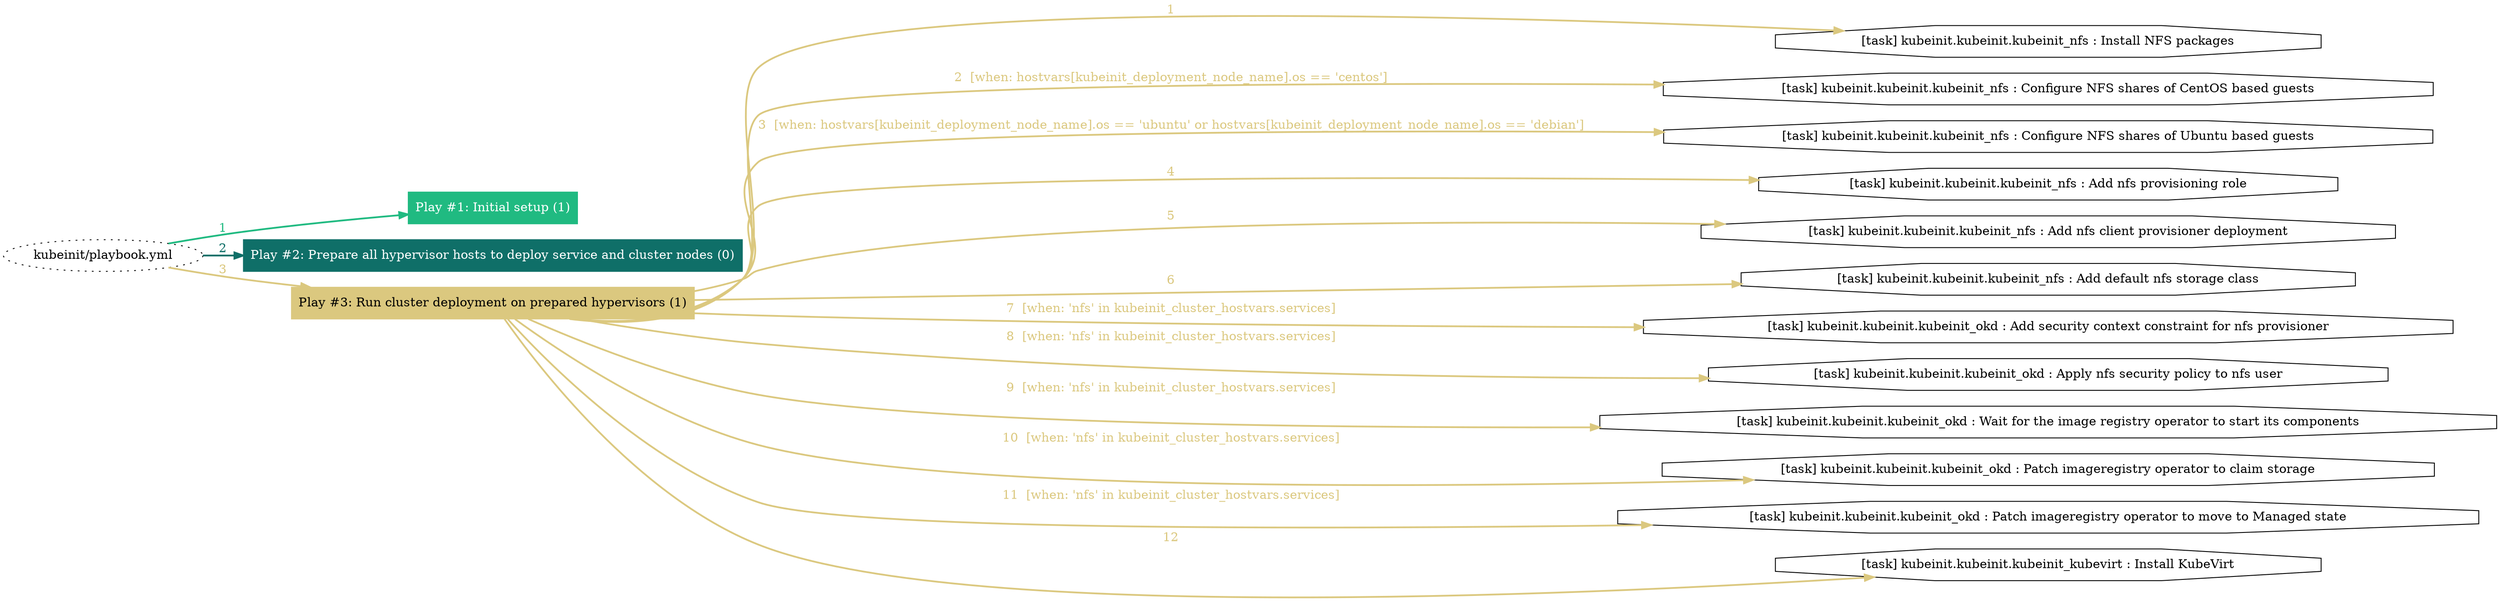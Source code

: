 digraph "kubeinit/playbook.yml "{
	graph [concentrate=true ordering=in rankdir=LR ratio=fill]
	edge [esep=5 sep=10]
	"kubeinit/playbook.yml" [id=root_node style=dotted]
	subgraph "Play #1: Initial setup (1) "{
		"Play #1: Initial setup (1)" [color="#20ba81" fontcolor="#ffffff" id="play_7fff1c42-dcdc-4845-81bf-130e82ad9f3f" shape=box style=filled tooltip=localhost]
		"kubeinit/playbook.yml" -> "Play #1: Initial setup (1)" [label=1 color="#20ba81" fontcolor="#20ba81" id="edge_59f03d69-6f20-47f3-8499-6375bbfea77e" style=bold]
	}
	subgraph "Play #2: Prepare all hypervisor hosts to deploy service and cluster nodes (0) "{
		"Play #2: Prepare all hypervisor hosts to deploy service and cluster nodes (0)" [color="#0f6f68" fontcolor="#ffffff" id="play_6080c737-ff7e-43ae-bed0-a4bdc392db4b" shape=box style=filled tooltip=""]
		"kubeinit/playbook.yml" -> "Play #2: Prepare all hypervisor hosts to deploy service and cluster nodes (0)" [label=2 color="#0f6f68" fontcolor="#0f6f68" id="edge_7b87ce31-0d6b-40ae-96c7-3b21012c846b" style=bold]
	}
	subgraph "Play #3: Run cluster deployment on prepared hypervisors (1) "{
		"Play #3: Run cluster deployment on prepared hypervisors (1)" [color="#dbc87f" fontcolor="#000000" id="play_35d6676a-5354-4b3d-9ee3-cc42d0db98c8" shape=box style=filled tooltip=localhost]
		"kubeinit/playbook.yml" -> "Play #3: Run cluster deployment on prepared hypervisors (1)" [label=3 color="#dbc87f" fontcolor="#dbc87f" id="edge_9e2771d1-e231-498d-ba28-af84b371f860" style=bold]
		"task_ec382c27-fceb-409b-9092-345d6eaa789d" [label="[task] kubeinit.kubeinit.kubeinit_nfs : Install NFS packages" id="task_ec382c27-fceb-409b-9092-345d6eaa789d" shape=octagon tooltip="[task] kubeinit.kubeinit.kubeinit_nfs : Install NFS packages"]
		"Play #3: Run cluster deployment on prepared hypervisors (1)" -> "task_ec382c27-fceb-409b-9092-345d6eaa789d" [label=1 color="#dbc87f" fontcolor="#dbc87f" id="edge_f4d3115b-b886-4616-89b3-b476d704908b" style=bold]
		"task_db6b7bd3-f45c-46c5-b22c-8c8c06449171" [label="[task] kubeinit.kubeinit.kubeinit_nfs : Configure NFS shares of CentOS based guests" id="task_db6b7bd3-f45c-46c5-b22c-8c8c06449171" shape=octagon tooltip="[task] kubeinit.kubeinit.kubeinit_nfs : Configure NFS shares of CentOS based guests"]
		"Play #3: Run cluster deployment on prepared hypervisors (1)" -> "task_db6b7bd3-f45c-46c5-b22c-8c8c06449171" [label="2  [when: hostvars[kubeinit_deployment_node_name].os == 'centos']" color="#dbc87f" fontcolor="#dbc87f" id="edge_5eb26d3a-3fa9-4f0c-b5d2-df05708c9608" style=bold]
		"task_f42852ea-0756-48a6-98e0-2ea95d7414a0" [label="[task] kubeinit.kubeinit.kubeinit_nfs : Configure NFS shares of Ubuntu based guests" id="task_f42852ea-0756-48a6-98e0-2ea95d7414a0" shape=octagon tooltip="[task] kubeinit.kubeinit.kubeinit_nfs : Configure NFS shares of Ubuntu based guests"]
		"Play #3: Run cluster deployment on prepared hypervisors (1)" -> "task_f42852ea-0756-48a6-98e0-2ea95d7414a0" [label="3  [when: hostvars[kubeinit_deployment_node_name].os == 'ubuntu' or hostvars[kubeinit_deployment_node_name].os == 'debian']" color="#dbc87f" fontcolor="#dbc87f" id="edge_e7e930fb-594a-42c4-9cb6-b6a353a45839" style=bold]
		"task_f6d0ab92-0ccc-4de1-94b0-116f7f195211" [label="[task] kubeinit.kubeinit.kubeinit_nfs : Add nfs provisioning role" id="task_f6d0ab92-0ccc-4de1-94b0-116f7f195211" shape=octagon tooltip="[task] kubeinit.kubeinit.kubeinit_nfs : Add nfs provisioning role"]
		"Play #3: Run cluster deployment on prepared hypervisors (1)" -> "task_f6d0ab92-0ccc-4de1-94b0-116f7f195211" [label=4 color="#dbc87f" fontcolor="#dbc87f" id="edge_7743a750-280c-4f73-83e7-233598f47de0" style=bold]
		"task_74f802a3-7002-4cee-b23b-a0f1ca4ffee2" [label="[task] kubeinit.kubeinit.kubeinit_nfs : Add nfs client provisioner deployment" id="task_74f802a3-7002-4cee-b23b-a0f1ca4ffee2" shape=octagon tooltip="[task] kubeinit.kubeinit.kubeinit_nfs : Add nfs client provisioner deployment"]
		"Play #3: Run cluster deployment on prepared hypervisors (1)" -> "task_74f802a3-7002-4cee-b23b-a0f1ca4ffee2" [label=5 color="#dbc87f" fontcolor="#dbc87f" id="edge_811aa178-95e9-4d14-b6b7-ed7fe3ce1afd" style=bold]
		"task_11fcf941-54a0-4370-b9a7-6724e94688de" [label="[task] kubeinit.kubeinit.kubeinit_nfs : Add default nfs storage class" id="task_11fcf941-54a0-4370-b9a7-6724e94688de" shape=octagon tooltip="[task] kubeinit.kubeinit.kubeinit_nfs : Add default nfs storage class"]
		"Play #3: Run cluster deployment on prepared hypervisors (1)" -> "task_11fcf941-54a0-4370-b9a7-6724e94688de" [label=6 color="#dbc87f" fontcolor="#dbc87f" id="edge_c10c00a7-4473-4fea-bafb-79fa10ede374" style=bold]
		"task_8403f7f5-3f95-4255-9b98-8cc9bbb59905" [label="[task] kubeinit.kubeinit.kubeinit_okd : Add security context constraint for nfs provisioner" id="task_8403f7f5-3f95-4255-9b98-8cc9bbb59905" shape=octagon tooltip="[task] kubeinit.kubeinit.kubeinit_okd : Add security context constraint for nfs provisioner"]
		"Play #3: Run cluster deployment on prepared hypervisors (1)" -> "task_8403f7f5-3f95-4255-9b98-8cc9bbb59905" [label="7  [when: 'nfs' in kubeinit_cluster_hostvars.services]" color="#dbc87f" fontcolor="#dbc87f" id="edge_ba460f1c-cc81-4fa2-b1a3-16433782a04c" style=bold]
		"task_2044a5d6-6441-40bb-95ab-47b602eb6266" [label="[task] kubeinit.kubeinit.kubeinit_okd : Apply nfs security policy to nfs user" id="task_2044a5d6-6441-40bb-95ab-47b602eb6266" shape=octagon tooltip="[task] kubeinit.kubeinit.kubeinit_okd : Apply nfs security policy to nfs user"]
		"Play #3: Run cluster deployment on prepared hypervisors (1)" -> "task_2044a5d6-6441-40bb-95ab-47b602eb6266" [label="8  [when: 'nfs' in kubeinit_cluster_hostvars.services]" color="#dbc87f" fontcolor="#dbc87f" id="edge_c11f272b-60c7-4704-9e90-b3b9611d2cc7" style=bold]
		"task_cc977e5f-074d-428a-9b1d-2816478ea96d" [label="[task] kubeinit.kubeinit.kubeinit_okd : Wait for the image registry operator to start its components" id="task_cc977e5f-074d-428a-9b1d-2816478ea96d" shape=octagon tooltip="[task] kubeinit.kubeinit.kubeinit_okd : Wait for the image registry operator to start its components"]
		"Play #3: Run cluster deployment on prepared hypervisors (1)" -> "task_cc977e5f-074d-428a-9b1d-2816478ea96d" [label="9  [when: 'nfs' in kubeinit_cluster_hostvars.services]" color="#dbc87f" fontcolor="#dbc87f" id="edge_99b44325-74e2-476f-a29e-2d762b05c2d5" style=bold]
		"task_93de4cca-f55a-410f-9a19-8a12bb58afc9" [label="[task] kubeinit.kubeinit.kubeinit_okd : Patch imageregistry operator to claim storage" id="task_93de4cca-f55a-410f-9a19-8a12bb58afc9" shape=octagon tooltip="[task] kubeinit.kubeinit.kubeinit_okd : Patch imageregistry operator to claim storage"]
		"Play #3: Run cluster deployment on prepared hypervisors (1)" -> "task_93de4cca-f55a-410f-9a19-8a12bb58afc9" [label="10  [when: 'nfs' in kubeinit_cluster_hostvars.services]" color="#dbc87f" fontcolor="#dbc87f" id="edge_b1ac4eb8-5d4d-4a4e-899e-0cf9c3dffbd0" style=bold]
		"task_434ac8a6-a8f2-4810-803c-cde5ec08f6a5" [label="[task] kubeinit.kubeinit.kubeinit_okd : Patch imageregistry operator to move to Managed state" id="task_434ac8a6-a8f2-4810-803c-cde5ec08f6a5" shape=octagon tooltip="[task] kubeinit.kubeinit.kubeinit_okd : Patch imageregistry operator to move to Managed state"]
		"Play #3: Run cluster deployment on prepared hypervisors (1)" -> "task_434ac8a6-a8f2-4810-803c-cde5ec08f6a5" [label="11  [when: 'nfs' in kubeinit_cluster_hostvars.services]" color="#dbc87f" fontcolor="#dbc87f" id="edge_5490643e-a94b-4f22-a9e3-319bf42f9dcc" style=bold]
		"task_d572d10c-e09a-4e42-bee9-5b6947017fc2" [label="[task] kubeinit.kubeinit.kubeinit_kubevirt : Install KubeVirt" id="task_d572d10c-e09a-4e42-bee9-5b6947017fc2" shape=octagon tooltip="[task] kubeinit.kubeinit.kubeinit_kubevirt : Install KubeVirt"]
		"Play #3: Run cluster deployment on prepared hypervisors (1)" -> "task_d572d10c-e09a-4e42-bee9-5b6947017fc2" [label=12 color="#dbc87f" fontcolor="#dbc87f" id="edge_66b3a00f-fa32-4cca-b4d2-1f9d2363f5a2" style=bold]
	}
}

